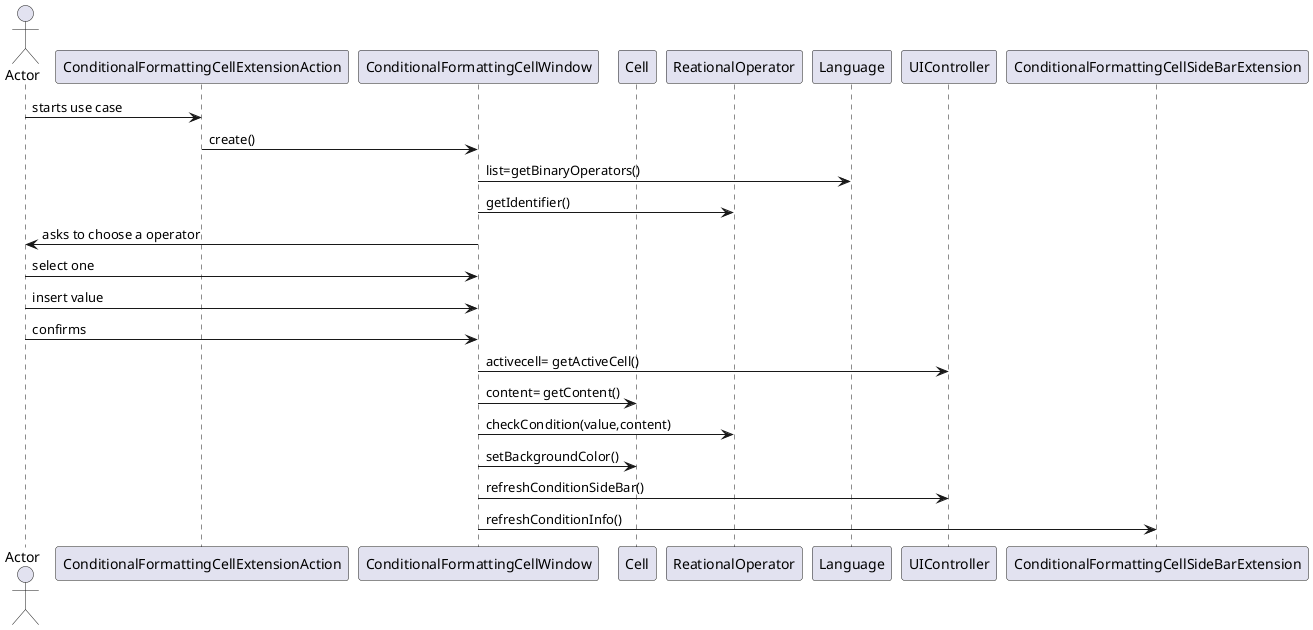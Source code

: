 @startuml lang03_01_ConditionalForamttingCell
  actor Actor
  participant "ConditionalFormattingCellExtensionAction" as CFCExtensionAction
  participant "ConditionalFormattingCellWindow" as CFCWindow
  participant "Cell" as Cell
  participant "ReationalOperator" as RO
  participant "Language" as Language
  participant "UIController" as UIController
  participant "ConditionalFormattingCellSideBarExtension" as CF


  Actor -> CFCExtensionAction : starts use case
  CFCExtensionAction -> CFCWindow : create()
  CFCWindow ->Language :list=getBinaryOperators()
  CFCWindow ->RO : getIdentifier()
  CFCWindow -> Actor : asks to choose a operator
  Actor -> CFCWindow : select one
  Actor -> CFCWindow : insert value
  Actor -> CFCWindow : confirms
  CFCWindow -> UIController : activecell= getActiveCell()
  CFCWindow -> Cell :  content= getContent()
  CFCWindow -> RO :  checkCondition(value,content)
  CFCWindow -> Cell :  setBackgroundColor()
  CFCWindow -> UIController :refreshConditionSideBar()
  CFCWindow -> CF :refreshConditionInfo()
@enduml
